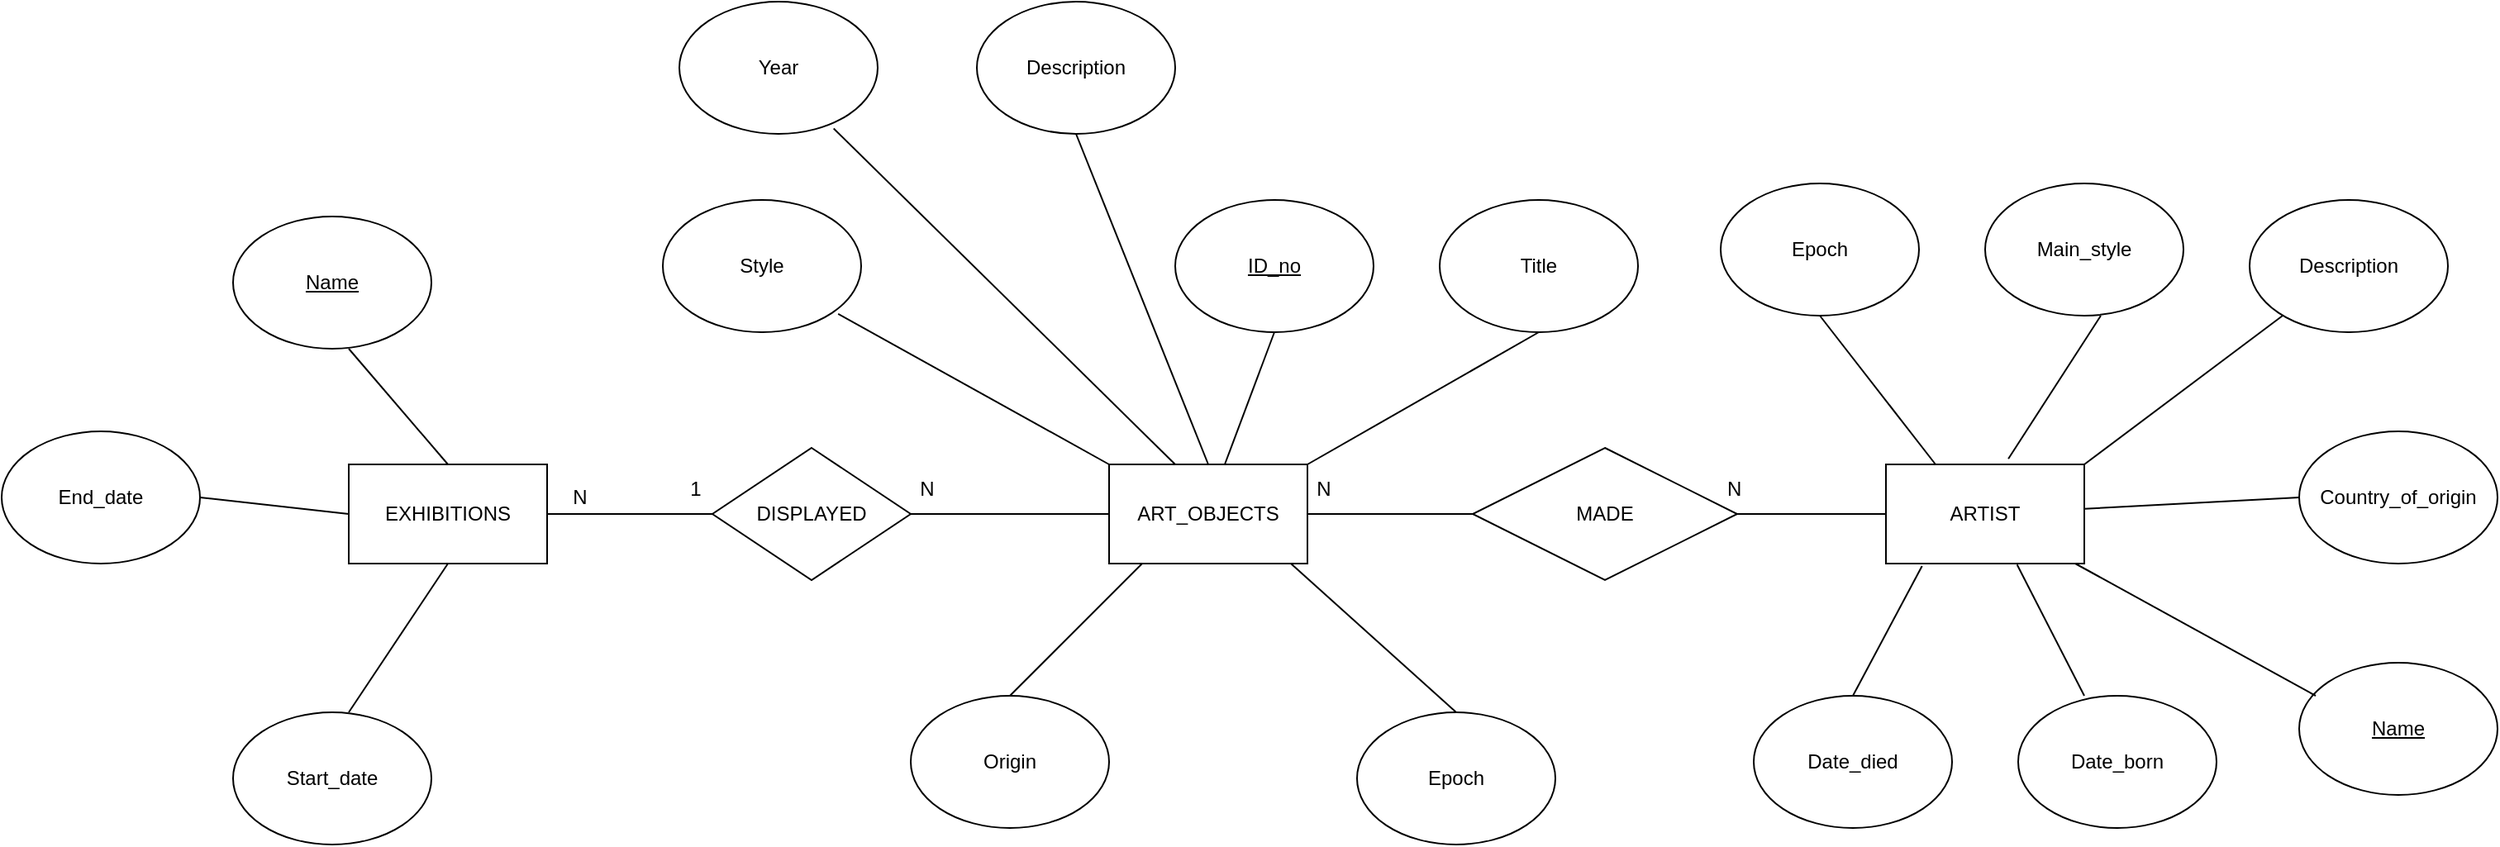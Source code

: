 <mxfile>
    <diagram id="kqhG5GBUEjdsDUVzPlOg" name="Page-1">
        <mxGraphModel dx="2663" dy="2209" grid="1" gridSize="10" guides="1" tooltips="1" connect="1" arrows="1" fold="1" page="1" pageScale="1" pageWidth="850" pageHeight="1100" math="0" shadow="0">
            <root>
                <mxCell id="0"/>
                <mxCell id="1" parent="0"/>
                <mxCell id="2" value="ART_OBJECTS" style="rounded=0;whiteSpace=wrap;html=1;" vertex="1" parent="1">
                    <mxGeometry x="420" y="200" width="120" height="60" as="geometry"/>
                </mxCell>
                <mxCell id="3" value="" style="endArrow=none;html=1;" edge="1" parent="1">
                    <mxGeometry width="50" height="50" relative="1" as="geometry">
                        <mxPoint x="540" y="230" as="sourcePoint"/>
                        <mxPoint x="640" y="230" as="targetPoint"/>
                    </mxGeometry>
                </mxCell>
                <mxCell id="4" value="MADE" style="rhombus;whiteSpace=wrap;html=1;" vertex="1" parent="1">
                    <mxGeometry x="640" y="190" width="160" height="80" as="geometry"/>
                </mxCell>
                <mxCell id="5" value="N" style="text;html=1;strokeColor=none;fillColor=none;align=center;verticalAlign=middle;whiteSpace=wrap;rounded=0;" vertex="1" parent="1">
                    <mxGeometry x="520" y="200" width="60" height="30" as="geometry"/>
                </mxCell>
                <mxCell id="6" value="" style="endArrow=none;html=1;" edge="1" parent="1">
                    <mxGeometry width="50" height="50" relative="1" as="geometry">
                        <mxPoint x="800" y="230" as="sourcePoint"/>
                        <mxPoint x="890" y="230" as="targetPoint"/>
                    </mxGeometry>
                </mxCell>
                <mxCell id="7" value="N&amp;nbsp;" style="text;html=1;strokeColor=none;fillColor=none;align=center;verticalAlign=middle;whiteSpace=wrap;rounded=0;" vertex="1" parent="1">
                    <mxGeometry x="770" y="200" width="60" height="30" as="geometry"/>
                </mxCell>
                <mxCell id="8" value="ARTIST" style="rounded=0;whiteSpace=wrap;html=1;" vertex="1" parent="1">
                    <mxGeometry x="890" y="200" width="120" height="60" as="geometry"/>
                </mxCell>
                <mxCell id="9" value="Epoch" style="ellipse;whiteSpace=wrap;html=1;" vertex="1" parent="1">
                    <mxGeometry x="790" y="30" width="120" height="80" as="geometry"/>
                </mxCell>
                <mxCell id="10" value="Date_died" style="ellipse;whiteSpace=wrap;html=1;" vertex="1" parent="1">
                    <mxGeometry x="810" y="340" width="120" height="80" as="geometry"/>
                </mxCell>
                <mxCell id="11" value="Date_born" style="ellipse;whiteSpace=wrap;html=1;" vertex="1" parent="1">
                    <mxGeometry x="970" y="340" width="120" height="80" as="geometry"/>
                </mxCell>
                <mxCell id="12" value="&lt;u&gt;Name&lt;/u&gt;" style="ellipse;whiteSpace=wrap;html=1;" vertex="1" parent="1">
                    <mxGeometry x="1140" y="320" width="120" height="80" as="geometry"/>
                </mxCell>
                <mxCell id="13" value="Description" style="ellipse;whiteSpace=wrap;html=1;" vertex="1" parent="1">
                    <mxGeometry x="1110" y="40" width="120" height="80" as="geometry"/>
                </mxCell>
                <mxCell id="14" value="Main_style" style="ellipse;whiteSpace=wrap;html=1;" vertex="1" parent="1">
                    <mxGeometry x="950" y="30" width="120" height="80" as="geometry"/>
                </mxCell>
                <mxCell id="15" value="Country_of_origin" style="ellipse;whiteSpace=wrap;html=1;" vertex="1" parent="1">
                    <mxGeometry x="1140" y="180" width="120" height="80" as="geometry"/>
                </mxCell>
                <mxCell id="16" value="" style="endArrow=none;html=1;exitX=0.25;exitY=0;exitDx=0;exitDy=0;" edge="1" parent="1" source="8">
                    <mxGeometry width="50" height="50" relative="1" as="geometry">
                        <mxPoint x="800" y="160" as="sourcePoint"/>
                        <mxPoint x="850" y="110" as="targetPoint"/>
                    </mxGeometry>
                </mxCell>
                <mxCell id="17" value="" style="endArrow=none;html=1;exitX=0.617;exitY=-0.056;exitDx=0;exitDy=0;exitPerimeter=0;" edge="1" parent="1" source="8">
                    <mxGeometry width="50" height="50" relative="1" as="geometry">
                        <mxPoint x="970" y="160" as="sourcePoint"/>
                        <mxPoint x="1020" y="110" as="targetPoint"/>
                    </mxGeometry>
                </mxCell>
                <mxCell id="18" value="" style="endArrow=none;html=1;exitX=1;exitY=0;exitDx=0;exitDy=0;" edge="1" parent="1" source="8">
                    <mxGeometry width="50" height="50" relative="1" as="geometry">
                        <mxPoint x="1080" y="160" as="sourcePoint"/>
                        <mxPoint x="1130" y="110" as="targetPoint"/>
                    </mxGeometry>
                </mxCell>
                <mxCell id="19" value="" style="endArrow=none;html=1;" edge="1" parent="1" source="8">
                    <mxGeometry width="50" height="50" relative="1" as="geometry">
                        <mxPoint x="1090" y="270" as="sourcePoint"/>
                        <mxPoint x="1140" y="220" as="targetPoint"/>
                    </mxGeometry>
                </mxCell>
                <mxCell id="20" value="" style="endArrow=none;html=1;" edge="1" parent="1" target="8">
                    <mxGeometry width="50" height="50" relative="1" as="geometry">
                        <mxPoint x="1150" y="340" as="sourcePoint"/>
                        <mxPoint x="1200" y="290" as="targetPoint"/>
                    </mxGeometry>
                </mxCell>
                <mxCell id="21" value="" style="endArrow=none;html=1;entryX=0.661;entryY=1.011;entryDx=0;entryDy=0;entryPerimeter=0;" edge="1" parent="1" target="8">
                    <mxGeometry width="50" height="50" relative="1" as="geometry">
                        <mxPoint x="1010" y="340" as="sourcePoint"/>
                        <mxPoint x="1060" y="290" as="targetPoint"/>
                    </mxGeometry>
                </mxCell>
                <mxCell id="22" value="" style="endArrow=none;html=1;entryX=0.182;entryY=1.025;entryDx=0;entryDy=0;entryPerimeter=0;" edge="1" parent="1" target="8">
                    <mxGeometry width="50" height="50" relative="1" as="geometry">
                        <mxPoint x="870" y="340" as="sourcePoint"/>
                        <mxPoint x="920" y="290" as="targetPoint"/>
                    </mxGeometry>
                </mxCell>
                <mxCell id="23" value="" style="endArrow=none;html=1;" edge="1" parent="1">
                    <mxGeometry width="50" height="50" relative="1" as="geometry">
                        <mxPoint x="300" y="230" as="sourcePoint"/>
                        <mxPoint x="420" y="230" as="targetPoint"/>
                    </mxGeometry>
                </mxCell>
                <mxCell id="24" value="DISPLAYED" style="rhombus;whiteSpace=wrap;html=1;" vertex="1" parent="1">
                    <mxGeometry x="180" y="190" width="120" height="80" as="geometry"/>
                </mxCell>
                <mxCell id="25" value="N" style="text;html=1;strokeColor=none;fillColor=none;align=center;verticalAlign=middle;whiteSpace=wrap;rounded=0;" vertex="1" parent="1">
                    <mxGeometry x="280" y="200" width="60" height="30" as="geometry"/>
                </mxCell>
                <mxCell id="26" value="" style="endArrow=none;html=1;" edge="1" parent="1">
                    <mxGeometry width="50" height="50" relative="1" as="geometry">
                        <mxPoint x="80" y="230" as="sourcePoint"/>
                        <mxPoint x="180" y="230" as="targetPoint"/>
                    </mxGeometry>
                </mxCell>
                <mxCell id="27" value="1" style="text;html=1;strokeColor=none;fillColor=none;align=center;verticalAlign=middle;whiteSpace=wrap;rounded=0;" vertex="1" parent="1">
                    <mxGeometry x="140" y="200" width="60" height="30" as="geometry"/>
                </mxCell>
                <mxCell id="28" value="EXHIBITIONS" style="rounded=0;whiteSpace=wrap;html=1;" vertex="1" parent="1">
                    <mxGeometry x="-40" y="200" width="120" height="60" as="geometry"/>
                </mxCell>
                <mxCell id="29" value="N" style="text;html=1;strokeColor=none;fillColor=none;align=center;verticalAlign=middle;whiteSpace=wrap;rounded=0;" vertex="1" parent="1">
                    <mxGeometry x="70" y="205" width="60" height="30" as="geometry"/>
                </mxCell>
                <mxCell id="32" value="&lt;u&gt;Name&lt;/u&gt;" style="ellipse;whiteSpace=wrap;html=1;" vertex="1" parent="1">
                    <mxGeometry x="-110" y="50" width="120" height="80" as="geometry"/>
                </mxCell>
                <mxCell id="33" value="End_date" style="ellipse;whiteSpace=wrap;html=1;" vertex="1" parent="1">
                    <mxGeometry x="-250" y="180" width="120" height="80" as="geometry"/>
                </mxCell>
                <mxCell id="34" value="Start_date" style="ellipse;whiteSpace=wrap;html=1;" vertex="1" parent="1">
                    <mxGeometry x="-110" y="350" width="120" height="80" as="geometry"/>
                </mxCell>
                <mxCell id="35" value="" style="endArrow=none;html=1;entryX=0.5;entryY=1;entryDx=0;entryDy=0;" edge="1" parent="1" target="28">
                    <mxGeometry width="50" height="50" relative="1" as="geometry">
                        <mxPoint x="-40" y="350" as="sourcePoint"/>
                        <mxPoint x="10" y="300" as="targetPoint"/>
                    </mxGeometry>
                </mxCell>
                <mxCell id="36" value="" style="endArrow=none;html=1;exitX=0.5;exitY=0;exitDx=0;exitDy=0;" edge="1" parent="1" source="28">
                    <mxGeometry width="50" height="50" relative="1" as="geometry">
                        <mxPoint x="-90" y="180" as="sourcePoint"/>
                        <mxPoint x="-40" y="130" as="targetPoint"/>
                    </mxGeometry>
                </mxCell>
                <mxCell id="37" value="" style="endArrow=none;html=1;entryX=0;entryY=0.5;entryDx=0;entryDy=0;exitX=1;exitY=0.5;exitDx=0;exitDy=0;" edge="1" parent="1" source="33" target="28">
                    <mxGeometry width="50" height="50" relative="1" as="geometry">
                        <mxPoint x="-110" y="240" as="sourcePoint"/>
                        <mxPoint x="-60" y="190" as="targetPoint"/>
                    </mxGeometry>
                </mxCell>
                <mxCell id="38" value="Origin" style="ellipse;whiteSpace=wrap;html=1;" vertex="1" parent="1">
                    <mxGeometry x="300" y="340" width="120" height="80" as="geometry"/>
                </mxCell>
                <mxCell id="39" value="Epoch" style="ellipse;whiteSpace=wrap;html=1;" vertex="1" parent="1">
                    <mxGeometry x="570" y="350" width="120" height="80" as="geometry"/>
                </mxCell>
                <mxCell id="40" value="Year" style="ellipse;whiteSpace=wrap;html=1;" vertex="1" parent="1">
                    <mxGeometry x="160" y="-80" width="120" height="80" as="geometry"/>
                </mxCell>
                <mxCell id="41" value="&lt;u&gt;ID_no&lt;/u&gt;" style="ellipse;whiteSpace=wrap;html=1;" vertex="1" parent="1">
                    <mxGeometry x="460" y="40" width="120" height="80" as="geometry"/>
                </mxCell>
                <mxCell id="42" value="Title" style="ellipse;whiteSpace=wrap;html=1;" vertex="1" parent="1">
                    <mxGeometry x="620" y="40" width="120" height="80" as="geometry"/>
                </mxCell>
                <mxCell id="44" value="Style" style="ellipse;whiteSpace=wrap;html=1;" vertex="1" parent="1">
                    <mxGeometry x="150" y="40" width="120" height="80" as="geometry"/>
                </mxCell>
                <mxCell id="45" value="" style="endArrow=none;html=1;entryX=0.5;entryY=1;entryDx=0;entryDy=0;" edge="1" parent="1" target="42">
                    <mxGeometry width="50" height="50" relative="1" as="geometry">
                        <mxPoint x="540" y="200" as="sourcePoint"/>
                        <mxPoint x="650" y="130" as="targetPoint"/>
                    </mxGeometry>
                </mxCell>
                <mxCell id="46" value="" style="endArrow=none;html=1;entryX=0.5;entryY=1;entryDx=0;entryDy=0;" edge="1" parent="1" target="41">
                    <mxGeometry width="50" height="50" relative="1" as="geometry">
                        <mxPoint x="490" y="200" as="sourcePoint"/>
                        <mxPoint x="540" y="150" as="targetPoint"/>
                    </mxGeometry>
                </mxCell>
                <mxCell id="47" value="" style="endArrow=none;html=1;entryX=0.778;entryY=0.959;entryDx=0;entryDy=0;entryPerimeter=0;" edge="1" parent="1" target="40">
                    <mxGeometry width="50" height="50" relative="1" as="geometry">
                        <mxPoint x="460" y="200" as="sourcePoint"/>
                        <mxPoint x="510" y="150" as="targetPoint"/>
                    </mxGeometry>
                </mxCell>
                <mxCell id="48" value="" style="endArrow=none;html=1;entryX=0.884;entryY=0.861;entryDx=0;entryDy=0;entryPerimeter=0;" edge="1" parent="1" target="44">
                    <mxGeometry width="50" height="50" relative="1" as="geometry">
                        <mxPoint x="420" y="200" as="sourcePoint"/>
                        <mxPoint x="470" y="150" as="targetPoint"/>
                    </mxGeometry>
                </mxCell>
                <mxCell id="49" value="" style="endArrow=none;html=1;exitX=0.5;exitY=0;exitDx=0;exitDy=0;" edge="1" parent="1" source="38">
                    <mxGeometry width="50" height="50" relative="1" as="geometry">
                        <mxPoint x="390" y="310" as="sourcePoint"/>
                        <mxPoint x="440" y="260" as="targetPoint"/>
                    </mxGeometry>
                </mxCell>
                <mxCell id="50" value="" style="endArrow=none;html=1;exitX=0.5;exitY=0;exitDx=0;exitDy=0;" edge="1" parent="1" source="39">
                    <mxGeometry width="50" height="50" relative="1" as="geometry">
                        <mxPoint x="480" y="310" as="sourcePoint"/>
                        <mxPoint x="530" y="260" as="targetPoint"/>
                    </mxGeometry>
                </mxCell>
                <mxCell id="51" value="Description" style="ellipse;whiteSpace=wrap;html=1;" vertex="1" parent="1">
                    <mxGeometry x="340" y="-80" width="120" height="80" as="geometry"/>
                </mxCell>
                <mxCell id="52" value="" style="endArrow=none;html=1;exitX=0.5;exitY=0;exitDx=0;exitDy=0;" edge="1" parent="1" source="2">
                    <mxGeometry width="50" height="50" relative="1" as="geometry">
                        <mxPoint x="350" y="50" as="sourcePoint"/>
                        <mxPoint x="400" as="targetPoint"/>
                    </mxGeometry>
                </mxCell>
            </root>
        </mxGraphModel>
    </diagram>
</mxfile>
